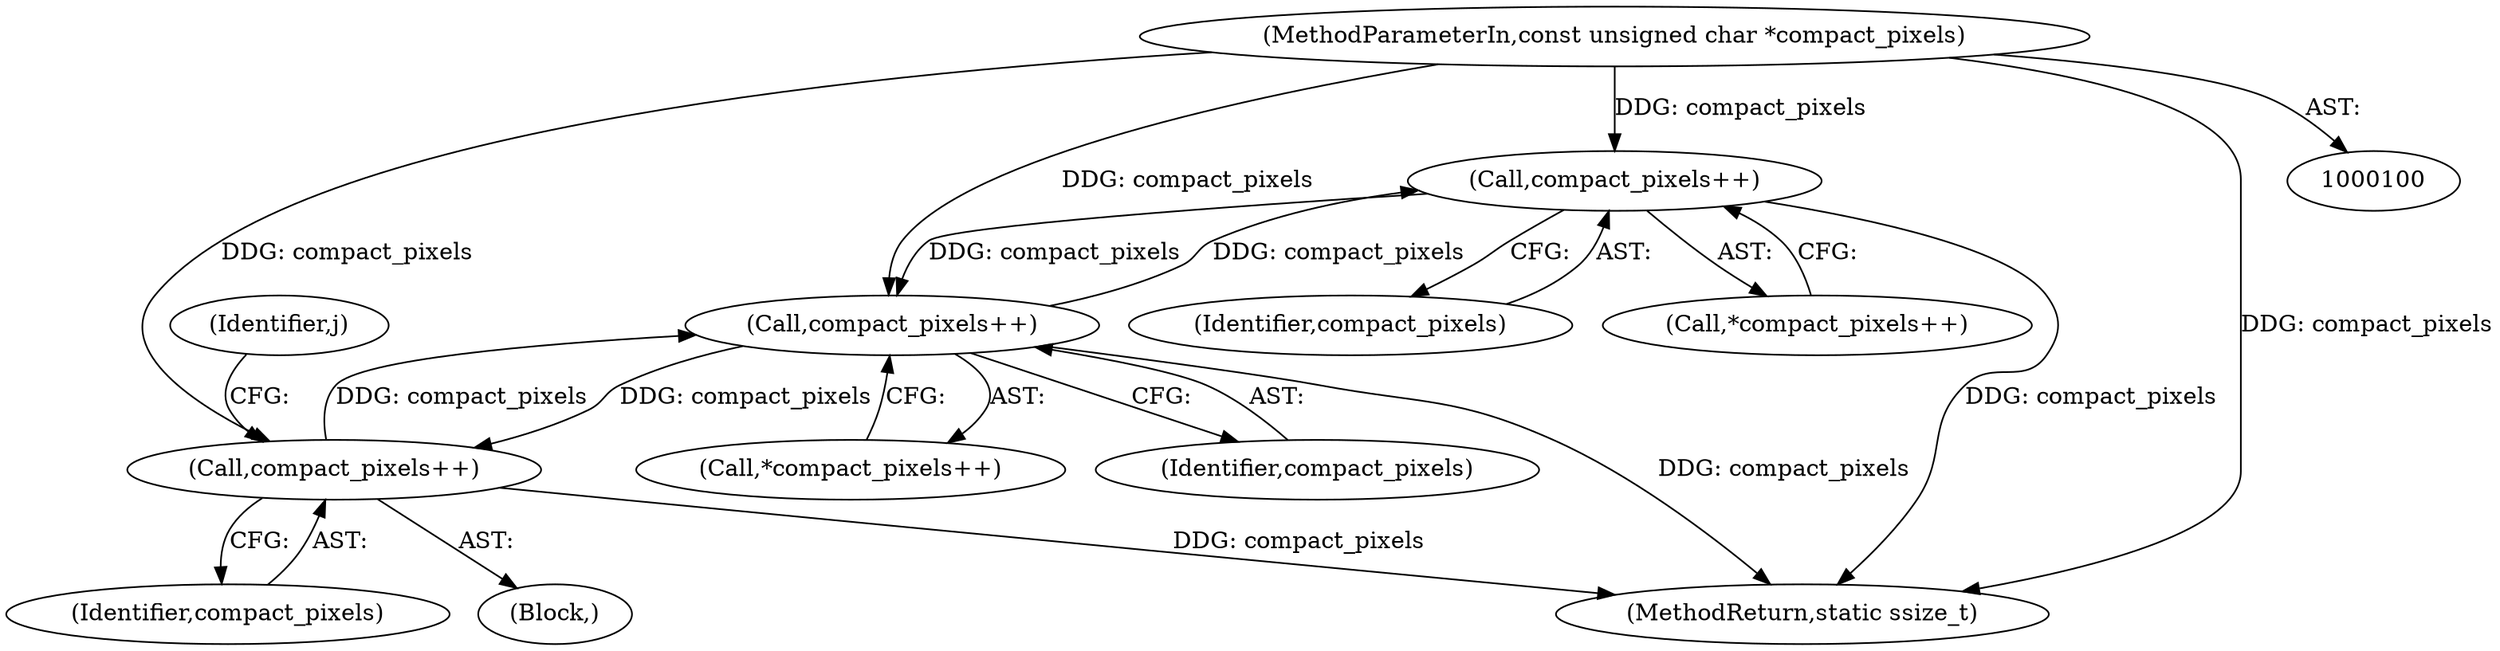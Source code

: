 digraph "0_ImageMagick_30eec879c8b446b0ea9a3bb0da1a441cc8482bc4@pointer" {
"1000179" [label="(Call,compact_pixels++)"];
"1000156" [label="(Call,compact_pixels++)"];
"1000594" [label="(Call,compact_pixels++)"];
"1000102" [label="(MethodParameterIn,const unsigned char *compact_pixels)"];
"1000179" [label="(Call,compact_pixels++)"];
"1000156" [label="(Call,compact_pixels++)"];
"1000398" [label="(Identifier,j)"];
"1000595" [label="(Identifier,compact_pixels)"];
"1000180" [label="(Identifier,compact_pixels)"];
"1000155" [label="(Call,*compact_pixels++)"];
"1000102" [label="(MethodParameterIn,const unsigned char *compact_pixels)"];
"1000178" [label="(Call,*compact_pixels++)"];
"1000399" [label="(Block,)"];
"1000179" [label="(Call,compact_pixels++)"];
"1000598" [label="(MethodReturn,static ssize_t)"];
"1000594" [label="(Call,compact_pixels++)"];
"1000157" [label="(Identifier,compact_pixels)"];
"1000179" -> "1000178"  [label="AST: "];
"1000179" -> "1000180"  [label="CFG: "];
"1000180" -> "1000179"  [label="AST: "];
"1000178" -> "1000179"  [label="CFG: "];
"1000179" -> "1000598"  [label="DDG: compact_pixels"];
"1000179" -> "1000156"  [label="DDG: compact_pixels"];
"1000156" -> "1000179"  [label="DDG: compact_pixels"];
"1000102" -> "1000179"  [label="DDG: compact_pixels"];
"1000156" -> "1000155"  [label="AST: "];
"1000156" -> "1000157"  [label="CFG: "];
"1000157" -> "1000156"  [label="AST: "];
"1000155" -> "1000156"  [label="CFG: "];
"1000156" -> "1000598"  [label="DDG: compact_pixels"];
"1000594" -> "1000156"  [label="DDG: compact_pixels"];
"1000102" -> "1000156"  [label="DDG: compact_pixels"];
"1000156" -> "1000594"  [label="DDG: compact_pixels"];
"1000594" -> "1000399"  [label="AST: "];
"1000594" -> "1000595"  [label="CFG: "];
"1000595" -> "1000594"  [label="AST: "];
"1000398" -> "1000594"  [label="CFG: "];
"1000594" -> "1000598"  [label="DDG: compact_pixels"];
"1000102" -> "1000594"  [label="DDG: compact_pixels"];
"1000102" -> "1000100"  [label="AST: "];
"1000102" -> "1000598"  [label="DDG: compact_pixels"];
}
